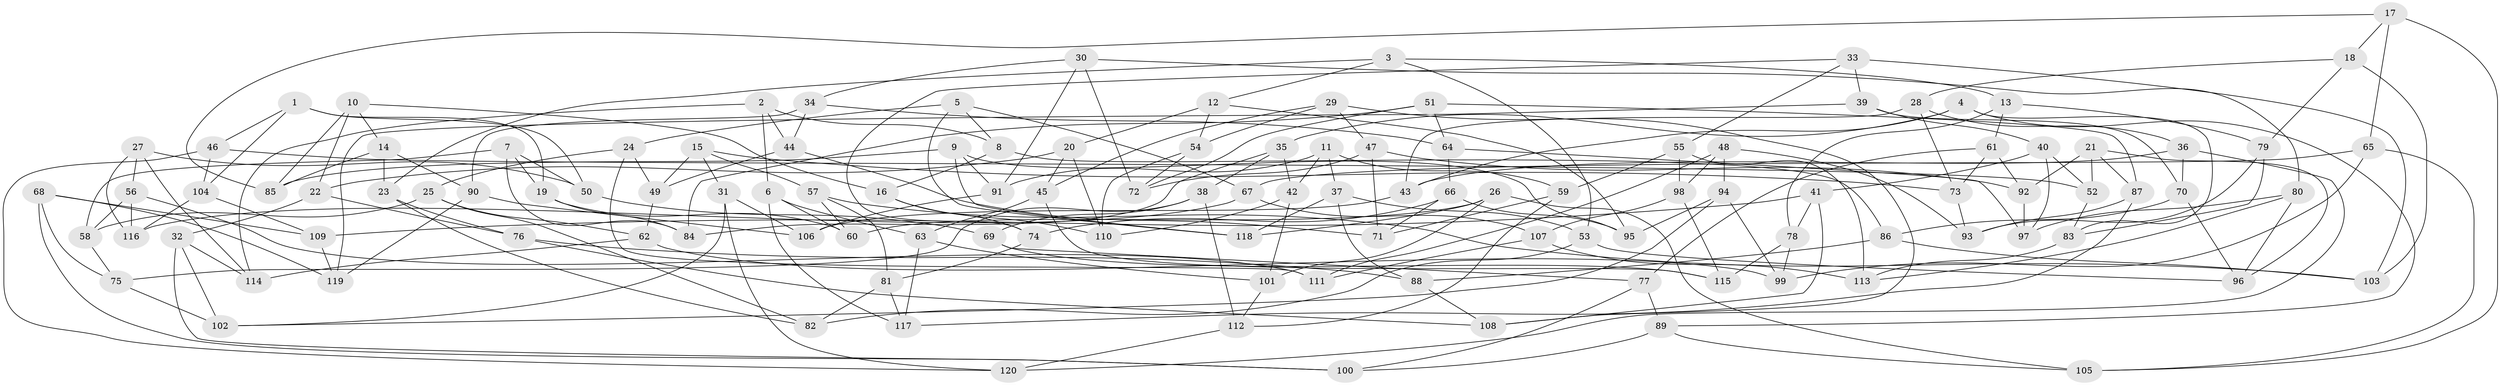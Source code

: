 // coarse degree distribution, {4: 0.5058823529411764, 6: 0.21176470588235294, 5: 0.17647058823529413, 3: 0.10588235294117647}
// Generated by graph-tools (version 1.1) at 2025/38/03/04/25 23:38:16]
// undirected, 120 vertices, 240 edges
graph export_dot {
  node [color=gray90,style=filled];
  1;
  2;
  3;
  4;
  5;
  6;
  7;
  8;
  9;
  10;
  11;
  12;
  13;
  14;
  15;
  16;
  17;
  18;
  19;
  20;
  21;
  22;
  23;
  24;
  25;
  26;
  27;
  28;
  29;
  30;
  31;
  32;
  33;
  34;
  35;
  36;
  37;
  38;
  39;
  40;
  41;
  42;
  43;
  44;
  45;
  46;
  47;
  48;
  49;
  50;
  51;
  52;
  53;
  54;
  55;
  56;
  57;
  58;
  59;
  60;
  61;
  62;
  63;
  64;
  65;
  66;
  67;
  68;
  69;
  70;
  71;
  72;
  73;
  74;
  75;
  76;
  77;
  78;
  79;
  80;
  81;
  82;
  83;
  84;
  85;
  86;
  87;
  88;
  89;
  90;
  91;
  92;
  93;
  94;
  95;
  96;
  97;
  98;
  99;
  100;
  101;
  102;
  103;
  104;
  105;
  106;
  107;
  108;
  109;
  110;
  111;
  112;
  113;
  114;
  115;
  116;
  117;
  118;
  119;
  120;
  1 -- 46;
  1 -- 50;
  1 -- 19;
  1 -- 104;
  2 -- 8;
  2 -- 44;
  2 -- 6;
  2 -- 114;
  3 -- 23;
  3 -- 13;
  3 -- 53;
  3 -- 12;
  4 -- 83;
  4 -- 35;
  4 -- 89;
  4 -- 43;
  5 -- 24;
  5 -- 8;
  5 -- 67;
  5 -- 118;
  6 -- 63;
  6 -- 60;
  6 -- 117;
  7 -- 50;
  7 -- 84;
  7 -- 19;
  7 -- 58;
  8 -- 86;
  8 -- 16;
  9 -- 85;
  9 -- 91;
  9 -- 118;
  9 -- 95;
  10 -- 22;
  10 -- 16;
  10 -- 14;
  10 -- 85;
  11 -- 59;
  11 -- 91;
  11 -- 42;
  11 -- 37;
  12 -- 20;
  12 -- 95;
  12 -- 54;
  13 -- 78;
  13 -- 79;
  13 -- 61;
  14 -- 23;
  14 -- 85;
  14 -- 90;
  15 -- 73;
  15 -- 57;
  15 -- 31;
  15 -- 49;
  16 -- 74;
  16 -- 110;
  17 -- 18;
  17 -- 105;
  17 -- 85;
  17 -- 65;
  18 -- 79;
  18 -- 28;
  18 -- 103;
  19 -- 60;
  19 -- 84;
  20 -- 45;
  20 -- 110;
  20 -- 22;
  21 -- 52;
  21 -- 92;
  21 -- 87;
  21 -- 96;
  22 -- 76;
  22 -- 32;
  23 -- 76;
  23 -- 82;
  24 -- 49;
  24 -- 25;
  24 -- 111;
  25 -- 58;
  25 -- 62;
  25 -- 82;
  26 -- 105;
  26 -- 101;
  26 -- 118;
  26 -- 60;
  27 -- 56;
  27 -- 50;
  27 -- 116;
  27 -- 114;
  28 -- 73;
  28 -- 43;
  28 -- 36;
  29 -- 54;
  29 -- 47;
  29 -- 108;
  29 -- 45;
  30 -- 91;
  30 -- 72;
  30 -- 80;
  30 -- 34;
  31 -- 106;
  31 -- 102;
  31 -- 120;
  32 -- 102;
  32 -- 114;
  32 -- 100;
  33 -- 55;
  33 -- 74;
  33 -- 39;
  33 -- 103;
  34 -- 44;
  34 -- 90;
  34 -- 64;
  35 -- 84;
  35 -- 42;
  35 -- 38;
  36 -- 70;
  36 -- 43;
  36 -- 120;
  37 -- 118;
  37 -- 53;
  37 -- 88;
  38 -- 69;
  38 -- 112;
  38 -- 75;
  39 -- 119;
  39 -- 40;
  39 -- 70;
  40 -- 97;
  40 -- 41;
  40 -- 52;
  41 -- 109;
  41 -- 78;
  41 -- 108;
  42 -- 101;
  42 -- 110;
  43 -- 106;
  44 -- 71;
  44 -- 49;
  45 -- 115;
  45 -- 63;
  46 -- 52;
  46 -- 104;
  46 -- 120;
  47 -- 92;
  47 -- 71;
  47 -- 72;
  48 -- 111;
  48 -- 98;
  48 -- 93;
  48 -- 94;
  49 -- 62;
  50 -- 69;
  51 -- 64;
  51 -- 72;
  51 -- 84;
  51 -- 87;
  52 -- 83;
  53 -- 96;
  53 -- 82;
  54 -- 72;
  54 -- 110;
  55 -- 98;
  55 -- 113;
  55 -- 59;
  56 -- 111;
  56 -- 58;
  56 -- 116;
  57 -- 81;
  57 -- 60;
  57 -- 103;
  58 -- 75;
  59 -- 71;
  59 -- 112;
  61 -- 73;
  61 -- 77;
  61 -- 92;
  62 -- 99;
  62 -- 114;
  63 -- 117;
  63 -- 101;
  64 -- 97;
  64 -- 66;
  65 -- 105;
  65 -- 99;
  65 -- 67;
  66 -- 71;
  66 -- 95;
  66 -- 74;
  67 -- 107;
  67 -- 116;
  68 -- 119;
  68 -- 109;
  68 -- 100;
  68 -- 75;
  69 -- 115;
  69 -- 77;
  70 -- 96;
  70 -- 86;
  73 -- 93;
  74 -- 81;
  75 -- 102;
  76 -- 88;
  76 -- 108;
  77 -- 89;
  77 -- 100;
  78 -- 115;
  78 -- 99;
  79 -- 93;
  79 -- 83;
  80 -- 97;
  80 -- 113;
  80 -- 96;
  81 -- 82;
  81 -- 117;
  83 -- 113;
  86 -- 88;
  86 -- 103;
  87 -- 117;
  87 -- 93;
  88 -- 108;
  89 -- 100;
  89 -- 105;
  90 -- 106;
  90 -- 119;
  91 -- 106;
  92 -- 97;
  94 -- 102;
  94 -- 99;
  94 -- 95;
  98 -- 107;
  98 -- 115;
  101 -- 112;
  104 -- 116;
  104 -- 109;
  107 -- 111;
  107 -- 113;
  109 -- 119;
  112 -- 120;
}

